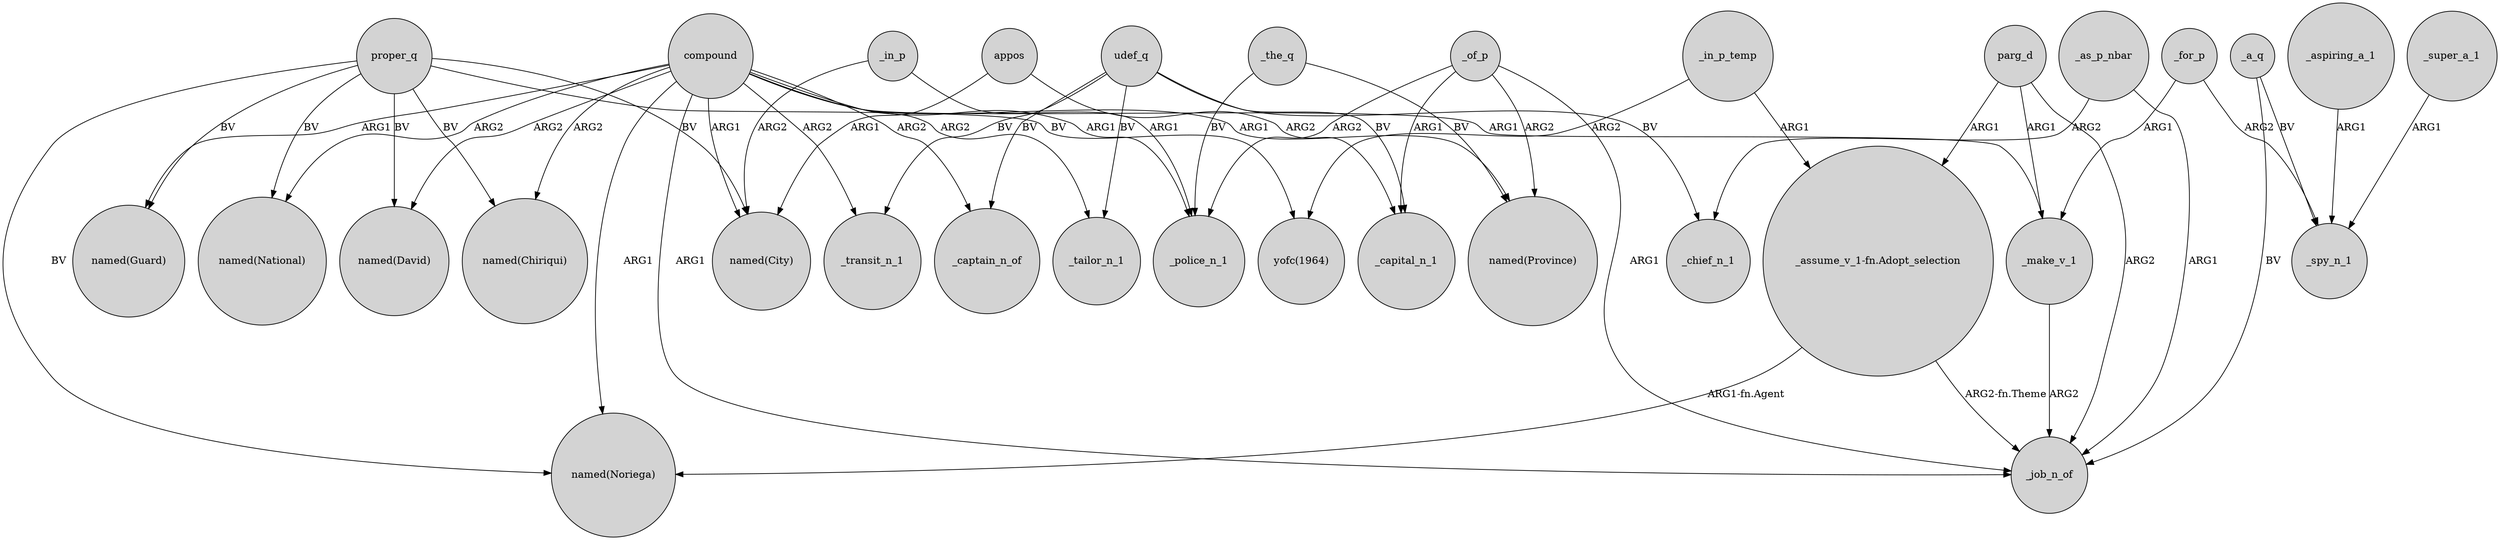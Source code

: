 digraph {
	node [shape=circle style=filled]
	udef_q -> _transit_n_1 [label=BV]
	compound -> _tailor_n_1 [label=ARG2]
	_in_p -> "named(City)" [label=ARG2]
	"_assume_v_1-fn.Adopt_selection" -> "named(Noriega)" [label="ARG1-fn.Agent"]
	_the_q -> _police_n_1 [label=BV]
	_for_p -> _spy_n_1 [label=ARG2]
	_as_p_nbar -> _job_n_of [label=ARG1]
	_make_v_1 -> _job_n_of [label=ARG2]
	_of_p -> _job_n_of [label=ARG1]
	_in_p_temp -> "_assume_v_1-fn.Adopt_selection" [label=ARG1]
	_aspiring_a_1 -> _spy_n_1 [label=ARG1]
	proper_q -> "named(Guard)" [label=BV]
	udef_q -> _tailor_n_1 [label=BV]
	_for_p -> _make_v_1 [label=ARG1]
	proper_q -> "yofc(1964)" [label=BV]
	_a_q -> _job_n_of [label=BV]
	compound -> _captain_n_of [label=ARG2]
	_super_a_1 -> _spy_n_1 [label=ARG1]
	parg_d -> _job_n_of [label=ARG2]
	compound -> _police_n_1 [label=ARG1]
	proper_q -> "named(Noriega)" [label=BV]
	appos -> _capital_n_1 [label=ARG2]
	compound -> _job_n_of [label=ARG1]
	_as_p_nbar -> _chief_n_1 [label=ARG2]
	compound -> "named(National)" [label=ARG2]
	"_assume_v_1-fn.Adopt_selection" -> _job_n_of [label="ARG2-fn.Theme"]
	_in_p -> _police_n_1 [label=ARG1]
	parg_d -> "_assume_v_1-fn.Adopt_selection" [label=ARG1]
	compound -> "named(Noriega)" [label=ARG1]
	udef_q -> _chief_n_1 [label=BV]
	compound -> "named(David)" [label=ARG2]
	proper_q -> "named(City)" [label=BV]
	compound -> "named(Guard)" [label=ARG1]
	_of_p -> _police_n_1 [label=ARG2]
	appos -> "named(City)" [label=ARG1]
	_of_p -> "named(Province)" [label=ARG2]
	_of_p -> _capital_n_1 [label=ARG1]
	_in_p_temp -> "yofc(1964)" [label=ARG2]
	compound -> "named(Chiriqui)" [label=ARG2]
	parg_d -> _make_v_1 [label=ARG1]
	proper_q -> "named(National)" [label=BV]
	udef_q -> _captain_n_of [label=BV]
	proper_q -> "named(Chiriqui)" [label=BV]
	_a_q -> _spy_n_1 [label=BV]
	_the_q -> "named(Province)" [label=BV]
	compound -> "named(Province)" [label=ARG1]
	compound -> _make_v_1 [label=ARG1]
	proper_q -> "named(David)" [label=BV]
	compound -> "named(City)" [label=ARG1]
	udef_q -> _capital_n_1 [label=BV]
	compound -> _transit_n_1 [label=ARG2]
}
